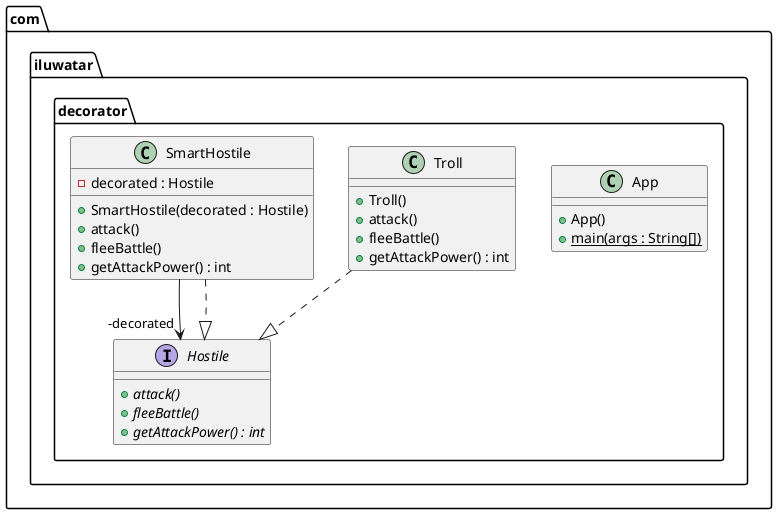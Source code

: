 @startuml
package com.iluwatar.decorator {
  class App {
    + App()
    + main(args : String[]) {static}
  }
  class Troll {
    + Troll()
    + attack()
    + fleeBattle()
    + getAttackPower() : int
  }
  interface Hostile {
    + attack() {abstract}
    + fleeBattle() {abstract}
    + getAttackPower() : int {abstract}
  }
  class SmartHostile {
    - decorated : Hostile
    + SmartHostile(decorated : Hostile)
    + attack()
    + fleeBattle()
    + getAttackPower() : int
  }
}
SmartHostile -->  "-decorated" Hostile
Troll ..|> Hostile 
SmartHostile ..|> Hostile 
@enduml